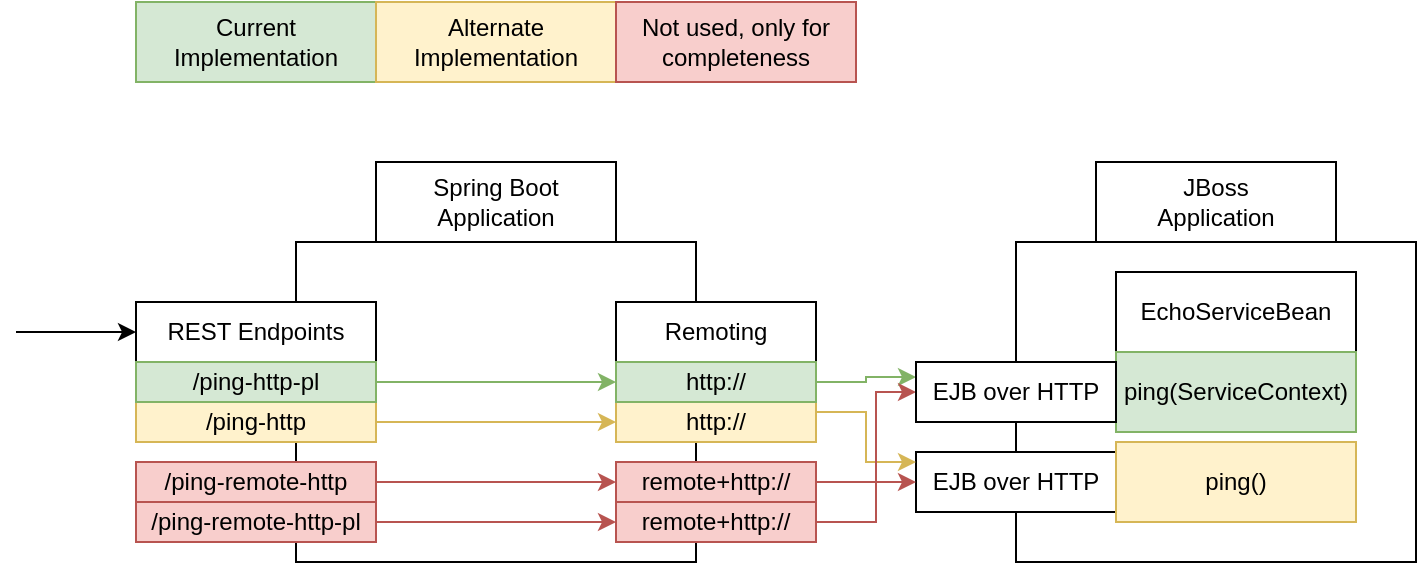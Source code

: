 <mxfile version="16.2.7" type="device"><diagram id="r6edMsZWegJi-1l0x2JJ" name="Page-1"><mxGraphModel dx="1529" dy="1051" grid="1" gridSize="10" guides="1" tooltips="1" connect="1" arrows="1" fold="1" page="1" pageScale="1" pageWidth="850" pageHeight="1100" math="0" shadow="0"><root><mxCell id="0"/><mxCell id="1" parent="0"/><mxCell id="hE3Wimuz4l7gjri3sPMG-4" value="" style="rounded=0;whiteSpace=wrap;html=1;" parent="1" vertex="1"><mxGeometry x="160" y="360" width="200" height="160" as="geometry"/></mxCell><mxCell id="hE3Wimuz4l7gjri3sPMG-3" value="" style="rounded=0;whiteSpace=wrap;html=1;" parent="1" vertex="1"><mxGeometry x="520" y="360" width="200" height="160" as="geometry"/></mxCell><mxCell id="hE3Wimuz4l7gjri3sPMG-1" value="Spring Boot&lt;br&gt;Application" style="rounded=0;whiteSpace=wrap;html=1;" parent="1" vertex="1"><mxGeometry x="200" y="320" width="120" height="40" as="geometry"/></mxCell><mxCell id="hE3Wimuz4l7gjri3sPMG-2" value="JBoss&lt;br&gt;Application" style="rounded=0;whiteSpace=wrap;html=1;" parent="1" vertex="1"><mxGeometry x="560" y="320" width="120" height="40" as="geometry"/></mxCell><mxCell id="hE3Wimuz4l7gjri3sPMG-7" value="REST Endpoints&lt;br&gt;" style="rounded=0;whiteSpace=wrap;html=1;" parent="1" vertex="1"><mxGeometry x="80" y="390" width="120" height="30" as="geometry"/></mxCell><mxCell id="hE3Wimuz4l7gjri3sPMG-16" style="edgeStyle=orthogonalEdgeStyle;rounded=0;orthogonalLoop=1;jettySize=auto;html=1;exitX=1;exitY=0.5;exitDx=0;exitDy=0;entryX=0;entryY=0.5;entryDx=0;entryDy=0;fillColor=#fff2cc;strokeColor=#d6b656;" parent="1" source="hE3Wimuz4l7gjri3sPMG-8" target="hE3Wimuz4l7gjri3sPMG-13" edge="1"><mxGeometry relative="1" as="geometry"/></mxCell><mxCell id="hE3Wimuz4l7gjri3sPMG-8" value="/ping-http" style="rounded=0;whiteSpace=wrap;html=1;fillColor=#fff2cc;strokeColor=#d6b656;" parent="1" vertex="1"><mxGeometry x="80" y="440" width="120" height="20" as="geometry"/></mxCell><mxCell id="hE3Wimuz4l7gjri3sPMG-17" style="edgeStyle=orthogonalEdgeStyle;rounded=0;orthogonalLoop=1;jettySize=auto;html=1;exitX=1;exitY=0.5;exitDx=0;exitDy=0;entryX=0;entryY=0.5;entryDx=0;entryDy=0;fillColor=#f8cecc;strokeColor=#b85450;" parent="1" source="hE3Wimuz4l7gjri3sPMG-9" target="hE3Wimuz4l7gjri3sPMG-14" edge="1"><mxGeometry relative="1" as="geometry"/></mxCell><mxCell id="hE3Wimuz4l7gjri3sPMG-9" value="/ping-remote-http" style="rounded=0;whiteSpace=wrap;html=1;fillColor=#f8cecc;strokeColor=#b85450;" parent="1" vertex="1"><mxGeometry x="80" y="470" width="120" height="20" as="geometry"/></mxCell><mxCell id="hE3Wimuz4l7gjri3sPMG-10" value="EJB over HTTP" style="rounded=0;whiteSpace=wrap;html=1;" parent="1" vertex="1"><mxGeometry x="470" y="465" width="100" height="30" as="geometry"/></mxCell><mxCell id="hE3Wimuz4l7gjri3sPMG-11" value="EchoServiceBean" style="rounded=0;whiteSpace=wrap;html=1;" parent="1" vertex="1"><mxGeometry x="570" y="375" width="120" height="40" as="geometry"/></mxCell><mxCell id="eIQHAdmMBhLeLO1RBgEx-15" style="edgeStyle=orthogonalEdgeStyle;rounded=0;orthogonalLoop=1;jettySize=auto;html=1;fillColor=#fff2cc;strokeColor=#d6b656;" parent="1" source="hE3Wimuz4l7gjri3sPMG-13" edge="1"><mxGeometry relative="1" as="geometry"><mxPoint x="470" y="470" as="targetPoint"/><Array as="points"><mxPoint x="445" y="445"/><mxPoint x="445" y="470"/><mxPoint x="470" y="470"/></Array></mxGeometry></mxCell><mxCell id="hE3Wimuz4l7gjri3sPMG-13" value="http://" style="rounded=0;whiteSpace=wrap;html=1;fillColor=#fff2cc;strokeColor=#d6b656;" parent="1" vertex="1"><mxGeometry x="320" y="440" width="100" height="20" as="geometry"/></mxCell><mxCell id="eIQHAdmMBhLeLO1RBgEx-16" style="edgeStyle=orthogonalEdgeStyle;rounded=0;orthogonalLoop=1;jettySize=auto;html=1;entryX=0;entryY=0.5;entryDx=0;entryDy=0;fillColor=#f8cecc;strokeColor=#b85450;" parent="1" source="hE3Wimuz4l7gjri3sPMG-14" target="hE3Wimuz4l7gjri3sPMG-10" edge="1"><mxGeometry relative="1" as="geometry"/></mxCell><mxCell id="hE3Wimuz4l7gjri3sPMG-14" value="remote+http://" style="rounded=0;whiteSpace=wrap;html=1;fillColor=#f8cecc;strokeColor=#b85450;" parent="1" vertex="1"><mxGeometry x="320" y="470" width="100" height="20" as="geometry"/></mxCell><mxCell id="hE3Wimuz4l7gjri3sPMG-15" value="Remoting" style="rounded=0;whiteSpace=wrap;html=1;" parent="1" vertex="1"><mxGeometry x="320" y="390" width="100" height="30" as="geometry"/></mxCell><mxCell id="hE3Wimuz4l7gjri3sPMG-20" value="" style="endArrow=classic;html=1;entryX=0;entryY=0.5;entryDx=0;entryDy=0;" parent="1" target="hE3Wimuz4l7gjri3sPMG-7" edge="1"><mxGeometry width="50" height="50" relative="1" as="geometry"><mxPoint x="20" y="405" as="sourcePoint"/><mxPoint x="-330" y="330" as="targetPoint"/></mxGeometry></mxCell><mxCell id="eIQHAdmMBhLeLO1RBgEx-11" style="edgeStyle=orthogonalEdgeStyle;rounded=0;orthogonalLoop=1;jettySize=auto;html=1;fillColor=#d5e8d4;strokeColor=#82b366;" parent="1" source="eIQHAdmMBhLeLO1RBgEx-3" target="eIQHAdmMBhLeLO1RBgEx-5" edge="1"><mxGeometry relative="1" as="geometry"/></mxCell><mxCell id="eIQHAdmMBhLeLO1RBgEx-3" value="/ping-http-pl" style="rounded=0;whiteSpace=wrap;html=1;fillColor=#d5e8d4;strokeColor=#82b366;" parent="1" vertex="1"><mxGeometry x="80" y="420" width="120" height="20" as="geometry"/></mxCell><mxCell id="eIQHAdmMBhLeLO1RBgEx-12" style="edgeStyle=orthogonalEdgeStyle;rounded=0;orthogonalLoop=1;jettySize=auto;html=1;fillColor=#f8cecc;strokeColor=#b85450;" parent="1" source="eIQHAdmMBhLeLO1RBgEx-4" target="eIQHAdmMBhLeLO1RBgEx-7" edge="1"><mxGeometry relative="1" as="geometry"/></mxCell><mxCell id="eIQHAdmMBhLeLO1RBgEx-4" value="/ping-remote-http-pl" style="rounded=0;whiteSpace=wrap;html=1;fillColor=#f8cecc;strokeColor=#b85450;" parent="1" vertex="1"><mxGeometry x="80" y="490" width="120" height="20" as="geometry"/></mxCell><mxCell id="4bXH3mR8lPt6W3Ayt5ff-4" style="edgeStyle=orthogonalEdgeStyle;rounded=0;orthogonalLoop=1;jettySize=auto;html=1;exitX=1;exitY=0.5;exitDx=0;exitDy=0;entryX=0;entryY=0.25;entryDx=0;entryDy=0;fillColor=#d5e8d4;strokeColor=#82b366;" edge="1" parent="1" source="eIQHAdmMBhLeLO1RBgEx-5" target="eIQHAdmMBhLeLO1RBgEx-10"><mxGeometry relative="1" as="geometry"/></mxCell><mxCell id="eIQHAdmMBhLeLO1RBgEx-5" value="http://" style="rounded=0;whiteSpace=wrap;html=1;fillColor=#d5e8d4;strokeColor=#82b366;" parent="1" vertex="1"><mxGeometry x="320" y="420" width="100" height="20" as="geometry"/></mxCell><mxCell id="4bXH3mR8lPt6W3Ayt5ff-6" style="edgeStyle=orthogonalEdgeStyle;rounded=0;orthogonalLoop=1;jettySize=auto;html=1;exitX=1;exitY=0.5;exitDx=0;exitDy=0;entryX=0;entryY=0.5;entryDx=0;entryDy=0;fillColor=#f8cecc;strokeColor=#b85450;" edge="1" parent="1" source="eIQHAdmMBhLeLO1RBgEx-7" target="eIQHAdmMBhLeLO1RBgEx-10"><mxGeometry relative="1" as="geometry"><Array as="points"><mxPoint x="450" y="500"/><mxPoint x="450" y="435"/></Array></mxGeometry></mxCell><mxCell id="eIQHAdmMBhLeLO1RBgEx-7" value="remote+http://" style="rounded=0;whiteSpace=wrap;html=1;fillColor=#f8cecc;strokeColor=#b85450;" parent="1" vertex="1"><mxGeometry x="320" y="490" width="100" height="20" as="geometry"/></mxCell><mxCell id="eIQHAdmMBhLeLO1RBgEx-8" value="ping()" style="rounded=0;whiteSpace=wrap;html=1;fillColor=#fff2cc;strokeColor=#d6b656;" parent="1" vertex="1"><mxGeometry x="570" y="460" width="120" height="40" as="geometry"/></mxCell><mxCell id="eIQHAdmMBhLeLO1RBgEx-9" value="ping(ServiceContext)" style="rounded=0;whiteSpace=wrap;html=1;fillColor=#d5e8d4;strokeColor=#82b366;" parent="1" vertex="1"><mxGeometry x="570" y="415" width="120" height="40" as="geometry"/></mxCell><mxCell id="eIQHAdmMBhLeLO1RBgEx-10" value="EJB over HTTP" style="rounded=0;whiteSpace=wrap;html=1;" parent="1" vertex="1"><mxGeometry x="470" y="420" width="100" height="30" as="geometry"/></mxCell><mxCell id="eIQHAdmMBhLeLO1RBgEx-18" value="Current Implementation" style="rounded=0;whiteSpace=wrap;html=1;fillColor=#d5e8d4;strokeColor=#82b366;" parent="1" vertex="1"><mxGeometry x="80" y="240" width="120" height="40" as="geometry"/></mxCell><mxCell id="eIQHAdmMBhLeLO1RBgEx-19" value="Alternate Implementation" style="rounded=0;whiteSpace=wrap;html=1;fillColor=#fff2cc;strokeColor=#d6b656;" parent="1" vertex="1"><mxGeometry x="200" y="240" width="120" height="40" as="geometry"/></mxCell><mxCell id="4bXH3mR8lPt6W3Ayt5ff-2" value="Not used, only for completeness" style="rounded=0;whiteSpace=wrap;html=1;fillColor=#f8cecc;strokeColor=#b85450;" vertex="1" parent="1"><mxGeometry x="320" y="240" width="120" height="40" as="geometry"/></mxCell></root></mxGraphModel></diagram></mxfile>